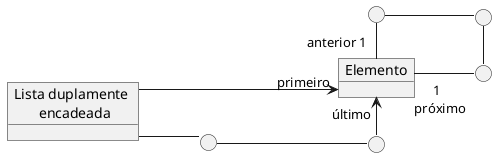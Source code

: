 @startuml mod04ima07
skinparam linetype ortho
object "Lista duplamente \n encadeada" as li 
object "Elemento" as el 
circle " " as p1
circle " " as p2
circle " " as p3
circle " " as p4
circle " " as p5
left to right direction
li ----> "primeiro" el  
el "anterior 1"-left- p1
p1 -down- p2
p2 -right- p3
p3 -up-"1 \n próximo" el
li -right- p4
p4 -down- p5
p5 -left->"último" el
@enduml